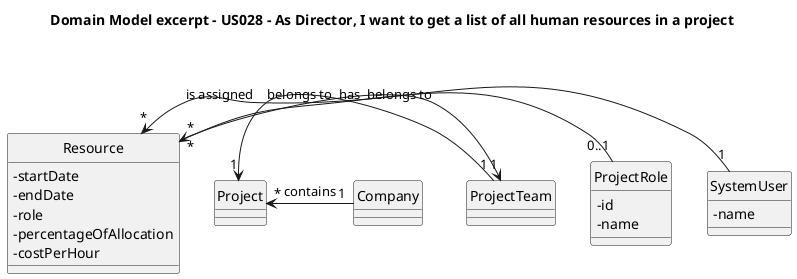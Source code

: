 @startuml
'https://plantuml.com/class-diagram

skinparam classAttributeIconSize 0
hide circle

title Domain Model excerpt - US028 - As Director, I want to get a list of all human resources in a project

together {
class Company{
}
class Project{
}
}
together {
class ProjectTeam{
}
together {
class Resource{
-startDate
-endDate
-role
-percentageOfAllocation
-costPerHour
}
class SystemUser{
-name
}
class ProjectRole{
-id
-name
}


Company "1" -left-> "*" Project: contains
Project "1" <-right- "1" ProjectTeam: belongs to

ProjectTeam "1" <-- "*" Resource: belongs to
Resource "*" <-right- "1" SystemUser: is assigned
ProjectRole "0..1" -left-> "*" Resource: has
@enduml